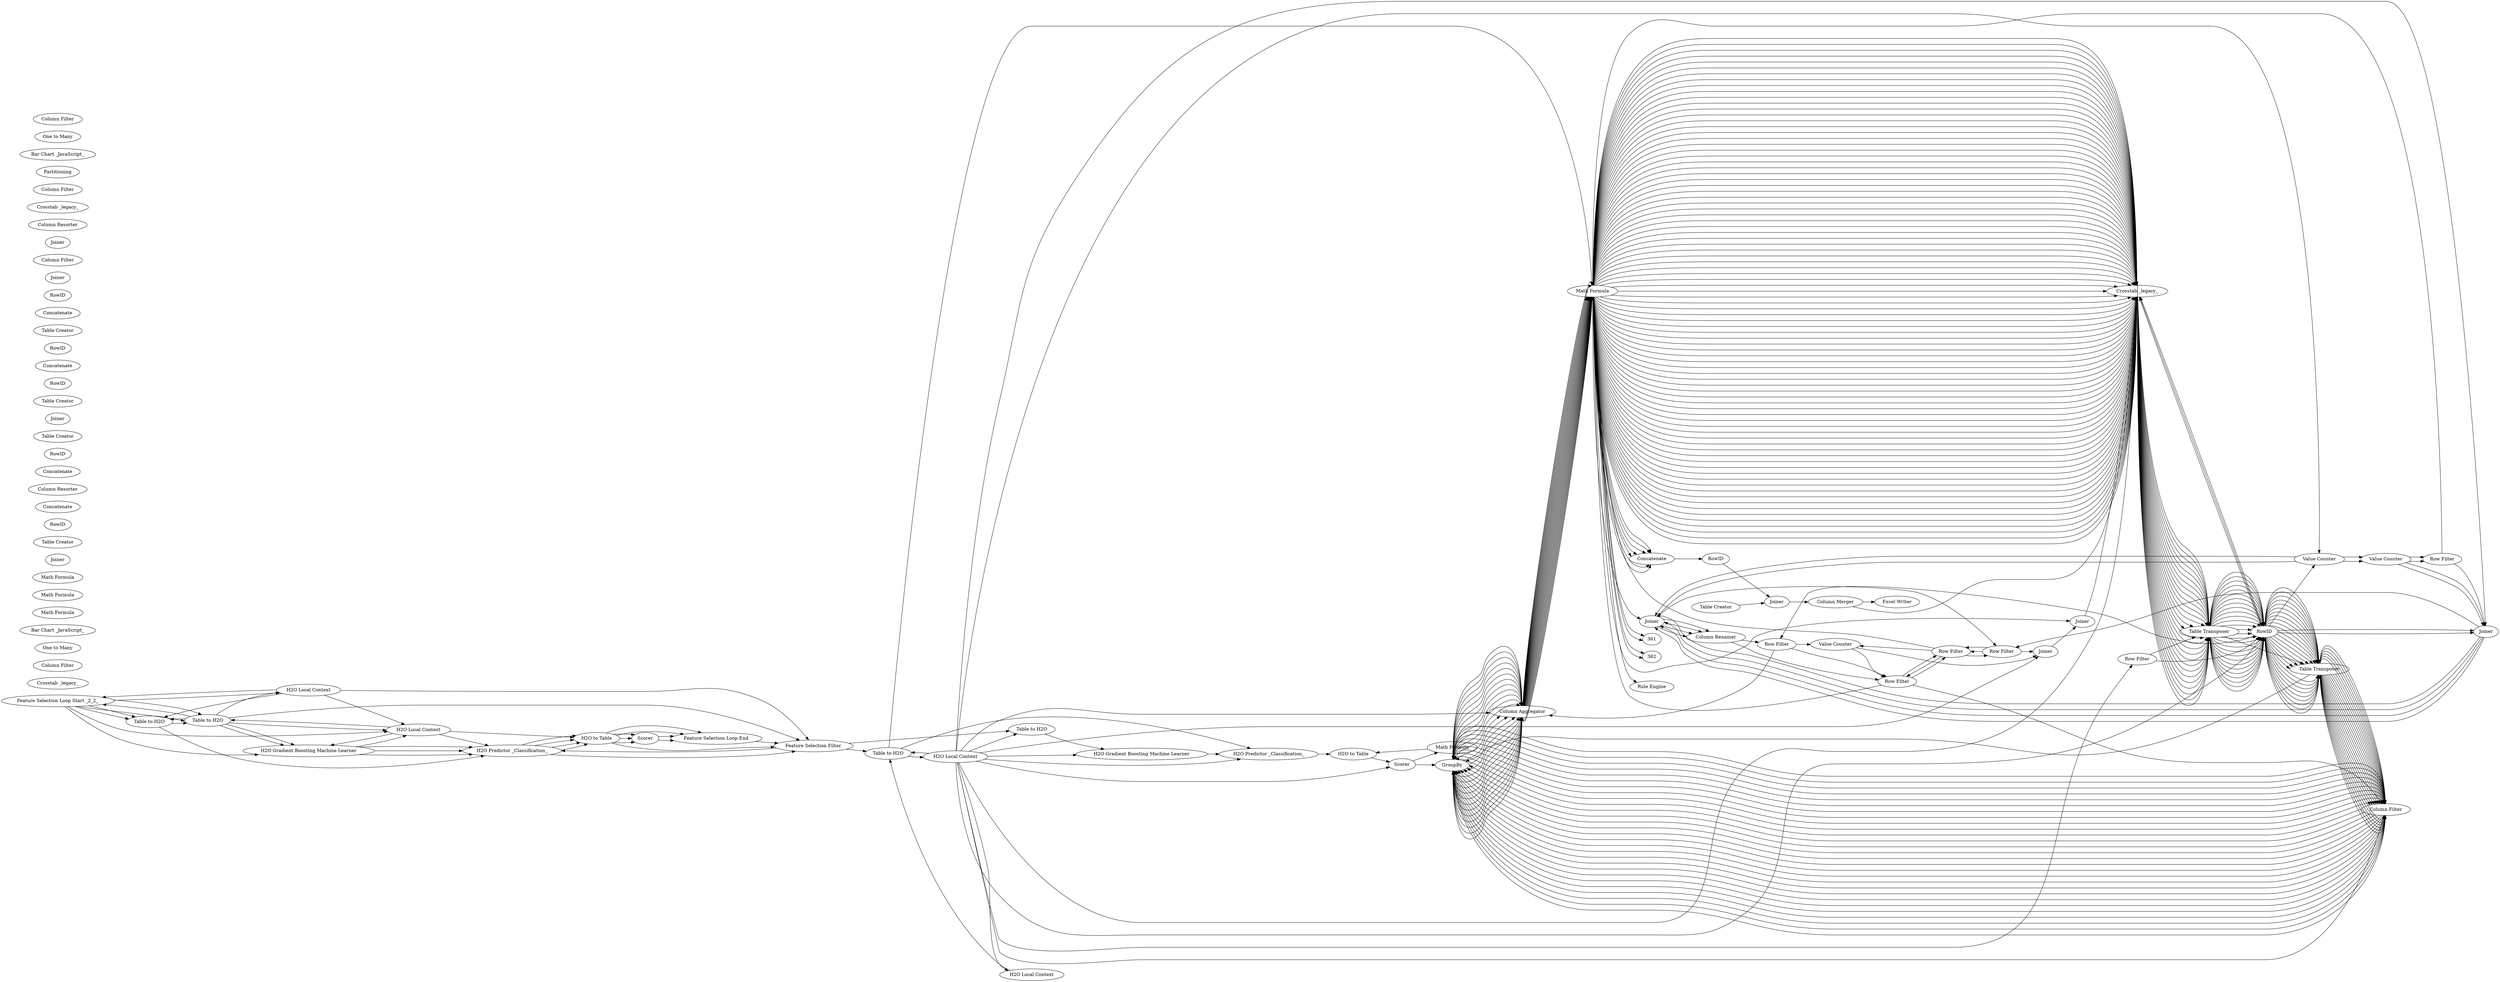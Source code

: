 digraph {
	1 [label="CSV Reader"]
	3 [label=Statistics]
	4 [label="Row Filter"]
	5 [label="Missing Value"]
	6 [label="Row Filter"]
	7 [label="Missing Value"]
	8 [label=Concatenate]
	10 [label="Linear Correlation"]
	11 [label="Column Filter"]
	22 [label="Rule Engine"]
	13 [label="Numeric Binner"]
	14 [label="Independent groups t_test"]
	15 [label="String To Number"]
	33 [label="Crosstab _legacy_"]
	34 [label="Crosstab _legacy_"]
	35 [label="Column Filter"]
	36 [label="One to Many"]
	37 [label="Math Formula"]
	38 [label="Math Formula"]
	39 [label="Bar Chart _JavaScript_"]
	40 [label="Column Filter"]
	41 [label="One to Many"]
	42 [label="Bar Chart _JavaScript_"]
	43 [label="Math Formula"]
	44 [label="Math Formula"]
	15 [label="String To Number"]
	16 [label="Box Plot"]
	17 [label="Box Plot"]
	18 [label="Box Plot"]
	19 [label="Row Filter"]
	20 [label="Math Formula"]
	26 [label="Single sample t_test"]
	27 [label="Box Plot"]
	28 [label="Numeric Outliers"]
	29 [label="Box Plot"]
	30 [label="Numeric Binner"]
	33 [label="One to Many"]
	37 [label="One_way ANOVA"]
	38 [label="Excel Writer"]
	56 [label="Crosstab _legacy_"]
	57 [label="Column Filter"]
	58 [label="One to Many"]
	59 [label="Bar Chart _JavaScript_"]
	60 [label="Math Formula"]
	61 [label="Math Formula"]
	62 [label="Math Formula"]
	63 [label="Math Formula"]
	64 [label="Math Formula"]
	65 [label="Math Formula"]
	66 [label="Math Formula"]
	67 [label="Math Formula"]
	68 [label="Crosstab _legacy_"]
	69 [label="Column Filter"]
	70 [label="One to Many"]
	71 [label="Bar Chart _JavaScript_"]
	72 [label="Math Formula"]
	73 [label="One to Many"]
	74 [label="Bar Chart _JavaScript_"]
	75 [label="Math Formula"]
	77 [label="Math Formula"]
	78 [label="Crosstab _legacy_"]
	79 [label="Math Formula"]
	80 [label="Math Formula"]
	81 [label="Column Filter"]
	27 [label="Bar Chart _JavaScript_"]
	30 [label="Row Filter"]
	31 [label="Row Filter"]
	32 [label="Row Filter"]
	33 [label="Value Counter"]
	34 [label="Value Counter"]
	35 [label="Value Counter"]
	37 [label=Joiner]
	38 [label=Joiner]
	39 [label="Column Renamer"]
	28 [label="Bar Chart _JavaScript_"]
	33 [label="Row Filter"]
	34 [label="Row Filter"]
	35 [label="Row Filter"]
	36 [label="Row Filter"]
	37 [label="Value Counter"]
	38 [label="Value Counter"]
	39 [label="Value Counter"]
	40 [label="Value Counter"]
	41 [label="Column Renamer"]
	42 [label=Joiner]
	43 [label=Joiner]
	44 [label=Joiner]
	29 [label="Bar Chart _JavaScript_"]
	37 [label="Row Filter"]
	38 [label="Row Filter"]
	39 [label="Row Filter"]
	40 [label="Row Filter"]
	41 [label="Value Counter"]
	42 [label="Value Counter"]
	43 [label="Value Counter"]
	44 [label="Value Counter"]
	45 [label=Joiner]
	46 [label=Joiner]
	47 [label=Joiner]
	48 [label="Column Renamer"]
	26 [label="Bar Chart _JavaScript_"]
	33 [label="Value Counter"]
	34 [label="Value Counter"]
	35 [label="Value Counter"]
	37 [label=Joiner]
	38 [label=Joiner]
	39 [label="Column Renamer"]
	42 [label="Row Filter"]
	43 [label="Row Filter"]
	44 [label="Row Filter"]
	1 [label="Box Plot"]
	2 [label="Column Filter"]
	3 [label="Box Plot"]
	4 [label="Box Plot"]
	5 [label="Box Plot"]
	26 [label="Column Filter"]
	27 [label=GroupBy]
	28 [label="Math Formula"]
	29 [label="Column Aggregator"]
	31 [label="Table Transposer"]
	32 [label="Table Transposer"]
	33 [label=RowID]
	48 [label="Crosstab _legacy_"]
	26 [label="Column Filter"]
	27 [label=GroupBy]
	28 [label="Math Formula"]
	29 [label="Column Aggregator"]
	31 [label="Table Transposer"]
	32 [label="Table Transposer"]
	33 [label=RowID]
	48 [label="Crosstab _legacy_"]
	26 [label="Column Filter"]
	27 [label=GroupBy]
	28 [label="Math Formula"]
	29 [label="Column Aggregator"]
	31 [label="Table Transposer"]
	32 [label="Table Transposer"]
	33 [label=RowID]
	48 [label="Crosstab _legacy_"]
	26 [label="Column Filter"]
	27 [label=GroupBy]
	28 [label="Math Formula"]
	29 [label="Column Aggregator"]
	31 [label="Table Transposer"]
	32 [label="Table Transposer"]
	33 [label=RowID]
	48 [label="Crosstab _legacy_"]
	26 [label="Column Filter"]
	27 [label=GroupBy]
	28 [label="Math Formula"]
	29 [label="Column Aggregator"]
	31 [label="Table Transposer"]
	32 [label="Table Transposer"]
	33 [label=RowID]
	48 [label="Crosstab _legacy_"]
	26 [label="Column Filter"]
	27 [label=GroupBy]
	28 [label="Math Formula"]
	29 [label="Column Aggregator"]
	31 [label="Table Transposer"]
	32 [label="Table Transposer"]
	33 [label=RowID]
	48 [label="Crosstab _legacy_"]
	26 [label="Column Filter"]
	27 [label=GroupBy]
	28 [label="Math Formula"]
	29 [label="Column Aggregator"]
	31 [label="Table Transposer"]
	32 [label="Table Transposer"]
	33 [label=RowID]
	48 [label="Crosstab _legacy_"]
	26 [label="Column Filter"]
	27 [label=GroupBy]
	28 [label="Math Formula"]
	29 [label="Column Aggregator"]
	31 [label="Table Transposer"]
	32 [label="Table Transposer"]
	33 [label=RowID]
	48 [label="Crosstab _legacy_"]
	56 [label=Concatenate]
	57 [label=RowID]
	59 [label="Table Creator"]
	60 [label=Joiner]
	61 [label="Column Resorter"]
	26 [label="Column Filter"]
	27 [label=GroupBy]
	28 [label="Math Formula"]
	29 [label="Column Aggregator"]
	31 [label="Table Transposer"]
	32 [label="Table Transposer"]
	33 [label=RowID]
	48 [label="Crosstab _legacy_"]
	26 [label="Column Filter"]
	27 [label=GroupBy]
	28 [label="Math Formula"]
	29 [label="Column Aggregator"]
	31 [label="Table Transposer"]
	32 [label="Table Transposer"]
	33 [label=RowID]
	48 [label="Crosstab _legacy_"]
	26 [label="Column Filter"]
	27 [label=GroupBy]
	28 [label="Math Formula"]
	29 [label="Column Aggregator"]
	31 [label="Table Transposer"]
	32 [label="Table Transposer"]
	33 [label=RowID]
	48 [label="Crosstab _legacy_"]
	26 [label="Column Filter"]
	27 [label=GroupBy]
	28 [label="Math Formula"]
	29 [label="Column Aggregator"]
	31 [label="Table Transposer"]
	32 [label="Table Transposer"]
	33 [label=RowID]
	48 [label="Crosstab _legacy_"]
	26 [label="Column Filter"]
	27 [label=GroupBy]
	28 [label="Math Formula"]
	29 [label="Column Aggregator"]
	31 [label="Table Transposer"]
	32 [label="Table Transposer"]
	33 [label=RowID]
	48 [label="Crosstab _legacy_"]
	26 [label="Column Filter"]
	27 [label=GroupBy]
	28 [label="Math Formula"]
	29 [label="Column Aggregator"]
	31 [label="Table Transposer"]
	32 [label="Table Transposer"]
	33 [label=RowID]
	48 [label="Crosstab _legacy_"]
	62 [label="Column Resorter"]
	63 [label=Joiner]
	64 [label="Table Creator"]
	65 [label=RowID]
	66 [label=Concatenate]
	26 [label="Column Filter"]
	27 [label=GroupBy]
	28 [label="Math Formula"]
	29 [label="Column Aggregator"]
	31 [label="Table Transposer"]
	32 [label="Table Transposer"]
	33 [label=RowID]
	48 [label="Crosstab _legacy_"]
	26 [label="Column Filter"]
	27 [label=GroupBy]
	28 [label="Math Formula"]
	29 [label="Column Aggregator"]
	31 [label="Table Transposer"]
	32 [label="Table Transposer"]
	33 [label=RowID]
	48 [label="Crosstab _legacy_"]
	26 [label="Column Filter"]
	27 [label=GroupBy]
	28 [label="Math Formula"]
	29 [label="Column Aggregator"]
	31 [label="Table Transposer"]
	32 [label="Table Transposer"]
	33 [label=RowID]
	48 [label="Crosstab _legacy_"]
	26 [label="Column Filter"]
	27 [label=GroupBy]
	28 [label="Math Formula"]
	29 [label="Column Aggregator"]
	31 [label="Table Transposer"]
	32 [label="Table Transposer"]
	33 [label=RowID]
	48 [label="Crosstab _legacy_"]
	26 [label="Column Filter"]
	27 [label=GroupBy]
	28 [label="Math Formula"]
	29 [label="Column Aggregator"]
	31 [label="Table Transposer"]
	32 [label="Table Transposer"]
	33 [label=RowID]
	48 [label="Crosstab _legacy_"]
	67 [label="Column Resorter"]
	68 [label=Concatenate]
	69 [label=RowID]
	70 [label="Table Creator"]
	71 [label=Joiner]
	26 [label="Column Filter"]
	27 [label=GroupBy]
	28 [label="Math Formula"]
	29 [label="Column Aggregator"]
	31 [label="Table Transposer"]
	32 [label="Table Transposer"]
	33 [label=RowID]
	48 [label="Crosstab _legacy_"]
	26 [label="Column Filter"]
	27 [label=GroupBy]
	28 [label="Math Formula"]
	29 [label="Column Aggregator"]
	31 [label="Table Transposer"]
	32 [label="Table Transposer"]
	33 [label=RowID]
	48 [label="Crosstab _legacy_"]
	26 [label="Column Filter"]
	27 [label=GroupBy]
	28 [label="Math Formula"]
	29 [label="Column Aggregator"]
	31 [label="Table Transposer"]
	32 [label="Table Transposer"]
	33 [label=RowID]
	48 [label="Crosstab _legacy_"]
	26 [label="Column Filter"]
	27 [label=GroupBy]
	28 [label="Math Formula"]
	29 [label="Column Aggregator"]
	31 [label="Table Transposer"]
	32 [label="Table Transposer"]
	33 [label=RowID]
	48 [label="Crosstab _legacy_"]
	71 [label=Joiner]
	72 [label="Table Creator"]
	73 [label=RowID]
	74 [label=Concatenate]
	75 [label="Column Resorter"]
	26 [label="Column Filter"]
	27 [label=GroupBy]
	28 [label="Math Formula"]
	29 [label="Column Aggregator"]
	31 [label="Table Transposer"]
	32 [label="Table Transposer"]
	33 [label=RowID]
	48 [label="Crosstab _legacy_"]
	26 [label="Column Filter"]
	27 [label=GroupBy]
	28 [label="Math Formula"]
	29 [label="Column Aggregator"]
	31 [label="Table Transposer"]
	32 [label="Table Transposer"]
	33 [label=RowID]
	48 [label="Crosstab _legacy_"]
	26 [label="Column Filter"]
	27 [label=GroupBy]
	28 [label="Math Formula"]
	29 [label="Column Aggregator"]
	31 [label="Table Transposer"]
	32 [label="Table Transposer"]
	33 [label=RowID]
	48 [label="Crosstab _legacy_"]
	74 [label=Concatenate]
	75 [label=RowID]
	76 [label="Column Resorter"]
	77 [label="Table Creator"]
	78 [label=Joiner]
	26 [label="Column Filter"]
	27 [label=GroupBy]
	28 [label="Math Formula"]
	29 [label="Column Aggregator"]
	31 [label="Table Transposer"]
	32 [label="Table Transposer"]
	33 [label=RowID]
	48 [label="Crosstab _legacy_"]
	26 [label="Column Filter"]
	27 [label=GroupBy]
	28 [label="Math Formula"]
	29 [label="Column Aggregator"]
	31 [label="Table Transposer"]
	32 [label="Table Transposer"]
	33 [label=RowID]
	48 [label="Crosstab _legacy_"]
	76 [label="Column Resorter"]
	77 [label="Table Creator"]
	78 [label=Concatenate]
	79 [label=RowID]
	80 [label=Joiner]
	83 [label=Concatenate]
	84 [label=RowID]
	85 [label="Table Creator"]
	86 [label=Joiner]
	87 [label="Column Merger"]
	88 [label="Excel Writer"]
	50 [label="Crosstab _legacy_"]
	51 [label="Math Formula"]
	52 [label="Math Formula"]
	53 [label="Bar Chart _JavaScript_"]
	54 [label="One to Many"]
	55 [label="Column Filter"]
	56 [label="Crosstab _legacy_"]
	57 [label="Column Filter"]
	58 [label="One to Many"]
	59 [label="Bar Chart _JavaScript_"]
	60 [label="Math Formula"]
	61 [label="Math Formula"]
	62 [label="Math Formula"]
	51 [label="Column Filter"]
	52 [label=Partitioning]
	1 [label="H2O Local Context"]
	2 [label="Table to H2O"]
	4 [label="Parameter Optimization Loop Start"]
	5 [label="Table to H2O"]
	6 [label="H2O Local Context"]
	7 [label="H2O Predictor _Classification_"]
	8 [label="H2O to Table"]
	9 [label=Scorer]
	10 [label="Parameter Optimization Loop End"]
	11 [label="H2O Gradient Boosting Machine Learner"]
	1 [label="Table to H2O"]
	2 [label="Table to H2O"]
	3 [label="H2O Local Context"]
	4 [label="H2O Local Context"]
	5 [label="H2O Gradient Boosting Machine Learner"]
	6 [label="H2O Predictor _Classification_"]
	7 [label="H2O to Table"]
	8 [label=Scorer]
	9 [label="Table View"]
	10 [label="Table View"]
	11 [label="ROC Curve"]
	1 [label="Feature Selection Loop Start _2_2_"]
	2 [label="Table to H2O"]
	3 [label="Table to H2O"]
	4 [label="H2O Local Context"]
	5 [label="H2O Local Context"]
	6 [label="H2O Gradient Boosting Machine Learner"]
	7 [label="H2O Predictor _Classification_"]
	8 [label="H2O to Table"]
	9 [label=Scorer]
	10 [label="Feature Selection Loop End"]
	11 [label="Feature Selection Filter"]
	12 [label="Table to H2O"]
	13 [label="Table to H2O"]
	14 [label="H2O Local Context"]
	15 [label="H2O Local Context"]
	16 [label="H2O Gradient Boosting Machine Learner"]
	17 [label="H2O Predictor _Classification_"]
	18 [label="H2O to Table"]
	19 [label=Scorer]
	15 -> 30
	15 -> 29
	15 -> 26
	15 -> 19
	15 -> 17
	15 -> 16
	15 -> 37
	19 -> 20
	19 -> 27
	20 -> 18
	28 -> 38
	30 -> 33
	33 -> 48
	33 -> 48
	33 -> 48
	28 -> 48
	28 -> 48
	28 -> 48
	28 -> 48
	28 -> 48
	28 -> 48
	28 -> 48
	28 -> 48
	28 -> 48
	28 -> 48
	28 -> 48
	28 -> 48
	28 -> 48
	28 -> 48
	28 -> 48
	28 -> 48
	28 -> 48
	28 -> 48
	28 -> 48
	28 -> 48
	28 -> 48
	28 -> 48
	30 -> 31
	31 -> 32
	32 -> 27
	33 -> 37
	34 -> 38
	35 -> 37
	37 -> 38
	38 -> 39
	33 -> 34
	34 -> 35
	35 -> 36
	36 -> 28
	37 -> 42
	38 -> 42
	39 -> 43
	40 -> 43
	42 -> 44
	43 -> 44
	44 -> 41
	37 -> 38
	38 -> 39
	39 -> 40
	40 -> 29
	41 -> 46
	42 -> 46
	43 -> 28
	44 -> 28
	28 -> 47
	46 -> 47
	47 -> 48
	33 -> 37
	34 -> 38
	35 -> 37
	37 -> 38
	38 -> 39
	42 -> 44
	43 -> 26
	44 -> 43
	2 -> 3
	2 -> 1
	2 -> 4
	2 -> 5
	26 -> 27
	27 -> 29
	29 -> 28
	31 -> 33
	32 -> 26
	33 -> 32
	48 -> 31
	26 -> 27
	27 -> 29
	29 -> 28
	31 -> 33
	32 -> 26
	33 -> 32
	48 -> 31
	26 -> 27
	27 -> 29
	29 -> 28
	31 -> 33
	32 -> 26
	33 -> 32
	48 -> 31
	26 -> 27
	27 -> 29
	29 -> 28
	31 -> 33
	32 -> 26
	33 -> 32
	48 -> 31
	26 -> 27
	27 -> 29
	29 -> 28
	31 -> 33
	32 -> 26
	33 -> 32
	48 -> 31
	26 -> 27
	27 -> 29
	29 -> 28
	31 -> 33
	32 -> 26
	33 -> 32
	48 -> 31
	26 -> 27
	27 -> 29
	29 -> 28
	31 -> 33
	32 -> 26
	33 -> 32
	48 -> 31
	26 -> 27
	27 -> 29
	29 -> 28
	31 -> 33
	32 -> 26
	33 -> 32
	48 -> 31
	87 -> 48
	28 -> 48
	28 -> 48
	28 -> 48
	28 -> 48
	28 -> 48
	28 -> 48
	28 -> 48
	28 -> 48
	28 -> 48
	28 -> 48
	26 -> 27
	27 -> 29
	29 -> 28
	31 -> 33
	32 -> 26
	33 -> 32
	48 -> 31
	26 -> 27
	27 -> 29
	29 -> 28
	31 -> 33
	32 -> 26
	33 -> 32
	48 -> 31
	26 -> 27
	27 -> 29
	29 -> 28
	31 -> 33
	32 -> 26
	33 -> 32
	48 -> 31
	26 -> 27
	27 -> 29
	29 -> 28
	31 -> 33
	32 -> 26
	33 -> 32
	48 -> 31
	26 -> 27
	27 -> 29
	29 -> 28
	31 -> 33
	32 -> 26
	33 -> 32
	48 -> 31
	26 -> 27
	27 -> 29
	29 -> 28
	31 -> 33
	32 -> 26
	33 -> 32
	48 -> 31
	28 -> 48
	28 -> 48
	28 -> 48
	28 -> 48
	28 -> 48
	28 -> 48
	28 -> 48
	28 -> 48
	28 -> 48
	28 -> 48
	26 -> 27
	27 -> 29
	29 -> 28
	31 -> 33
	32 -> 26
	33 -> 32
	48 -> 31
	26 -> 27
	27 -> 29
	29 -> 28
	31 -> 33
	32 -> 26
	33 -> 32
	48 -> 31
	26 -> 27
	27 -> 29
	29 -> 28
	31 -> 33
	32 -> 26
	33 -> 32
	48 -> 31
	26 -> 27
	27 -> 29
	29 -> 28
	31 -> 33
	32 -> 26
	33 -> 32
	48 -> 31
	26 -> 27
	27 -> 29
	29 -> 28
	31 -> 33
	32 -> 26
	33 -> 32
	48 -> 31
	28 -> 48
	28 -> 48
	28 -> 48
	28 -> 48
	28 -> 48
	28 -> 48
	28 -> 48
	28 -> 48
	28 -> 48
	26 -> 27
	27 -> 29
	29 -> 28
	31 -> 33
	32 -> 26
	33 -> 32
	48 -> 31
	26 -> 27
	27 -> 29
	29 -> 28
	31 -> 33
	32 -> 26
	33 -> 32
	48 -> 31
	26 -> 27
	27 -> 29
	29 -> 28
	31 -> 33
	32 -> 26
	33 -> 32
	48 -> 31
	26 -> 27
	27 -> 29
	29 -> 28
	31 -> 33
	32 -> 26
	33 -> 32
	48 -> 31
	28 -> 48
	28 -> 48
	28 -> 48
	28 -> 48
	28 -> 48
	28 -> 48
	28 -> 48
	28 -> 48
	26 -> 27
	27 -> 29
	29 -> 28
	31 -> 33
	32 -> 26
	33 -> 32
	48 -> 31
	26 -> 27
	27 -> 29
	29 -> 28
	31 -> 33
	32 -> 26
	33 -> 32
	48 -> 31
	26 -> 27
	27 -> 29
	29 -> 28
	31 -> 33
	32 -> 26
	33 -> 32
	48 -> 31
	28 -> 48
	28 -> 48
	28 -> 48
	28 -> 48
	28 -> 48
	28 -> 48
	28 -> 48
	26 -> 27
	27 -> 29
	29 -> 28
	31 -> 33
	32 -> 26
	33 -> 32
	48 -> 31
	26 -> 27
	27 -> 29
	29 -> 28
	31 -> 33
	32 -> 26
	33 -> 32
	48 -> 31
	28 -> 48
	28 -> 48
	28 -> 48
	28 -> 48
	28 -> 48
	28 -> 48
	28 -> 83
	28 -> 83
	28 -> 83
	28 -> 83
	28 -> 83
	28 -> 83
	28 -> 83
	83 -> 84
	84 -> 86
	85 -> 86
	86 -> 87
	87 -> 88
	13 -> 15
	13 -> 28
	15 -> 14
	15 -> 46
	15 -> 34
	15 -> 33
	15 -> 48
	15 -> 13
	33 -> 40
	34 -> 35
	35 -> 36
	36 -> 37
	37 -> 38
	38 -> 39
	40 -> 41
	41 -> 43
	43 -> 44
	44 -> 42
	28 -> 48
	28 -> 48
	28 -> 48
	28 -> 48
	28 -> 48
	28 -> 48
	28 -> 48
	28 -> 48
	28 -> 48
	28 -> 48
	28 -> 48
	28 -> 48
	28 -> 48
	1 -> 2
	2 -> 11
	4 -> 11
	5 -> 7
	6 -> 5
	7 -> 8
	8 -> 9
	9 -> 10
	11 -> 7
	1 -> 3
	1 -> 2
	2 -> 6
	3 -> 7
	4 -> 3
	5 -> 2
	6 -> 7
	7 -> 8
	8 -> 9
	9 -> 10
	10 -> 11
	11 -> 12
	12 -> 16
	13 -> 17
	14 -> 13
	15 -> 12
	16 -> 17
	17 -> 18
	18 -> 19
	1 -> 5
	2 -> 6
	3 -> 2
	4 -> 1
	5 -> 6
	6 -> 7
	7 -> 11
	7 -> 8
	8 -> 9
	8 -> 10
	1 -> 3
	1 -> 4
	1 -> 6
	4 -> 5
	5 -> 8
	6 -> 7
	7 -> 8
	8 -> 10
	8 -> 11
	11 -> 13
	28 -> 48
	28 -> 22
	28 -> 48
	28 -> 361
	28 -> 361
	28 -> 362
	28 -> 362
	rankdir=LR
}
